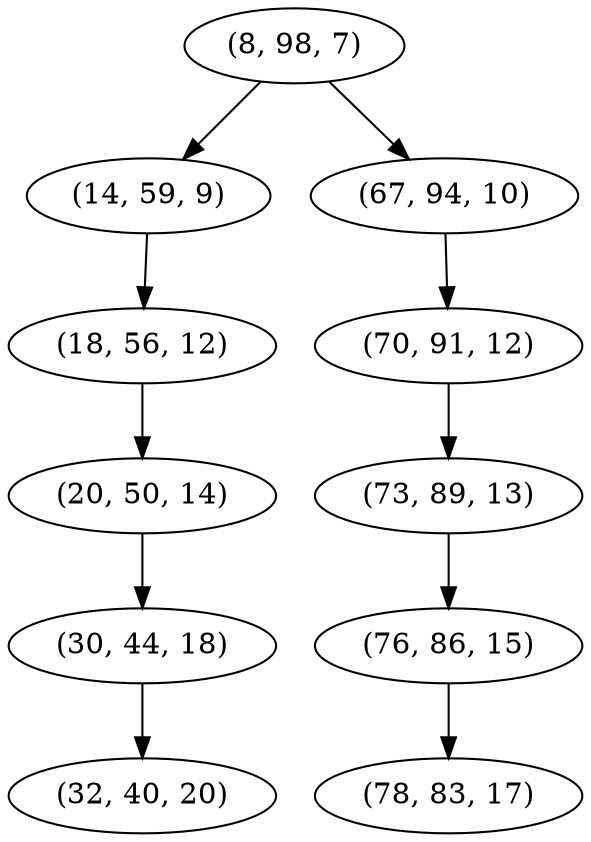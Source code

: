 digraph tree {
    "(8, 98, 7)";
    "(14, 59, 9)";
    "(18, 56, 12)";
    "(20, 50, 14)";
    "(30, 44, 18)";
    "(32, 40, 20)";
    "(67, 94, 10)";
    "(70, 91, 12)";
    "(73, 89, 13)";
    "(76, 86, 15)";
    "(78, 83, 17)";
    "(8, 98, 7)" -> "(14, 59, 9)";
    "(8, 98, 7)" -> "(67, 94, 10)";
    "(14, 59, 9)" -> "(18, 56, 12)";
    "(18, 56, 12)" -> "(20, 50, 14)";
    "(20, 50, 14)" -> "(30, 44, 18)";
    "(30, 44, 18)" -> "(32, 40, 20)";
    "(67, 94, 10)" -> "(70, 91, 12)";
    "(70, 91, 12)" -> "(73, 89, 13)";
    "(73, 89, 13)" -> "(76, 86, 15)";
    "(76, 86, 15)" -> "(78, 83, 17)";
}
